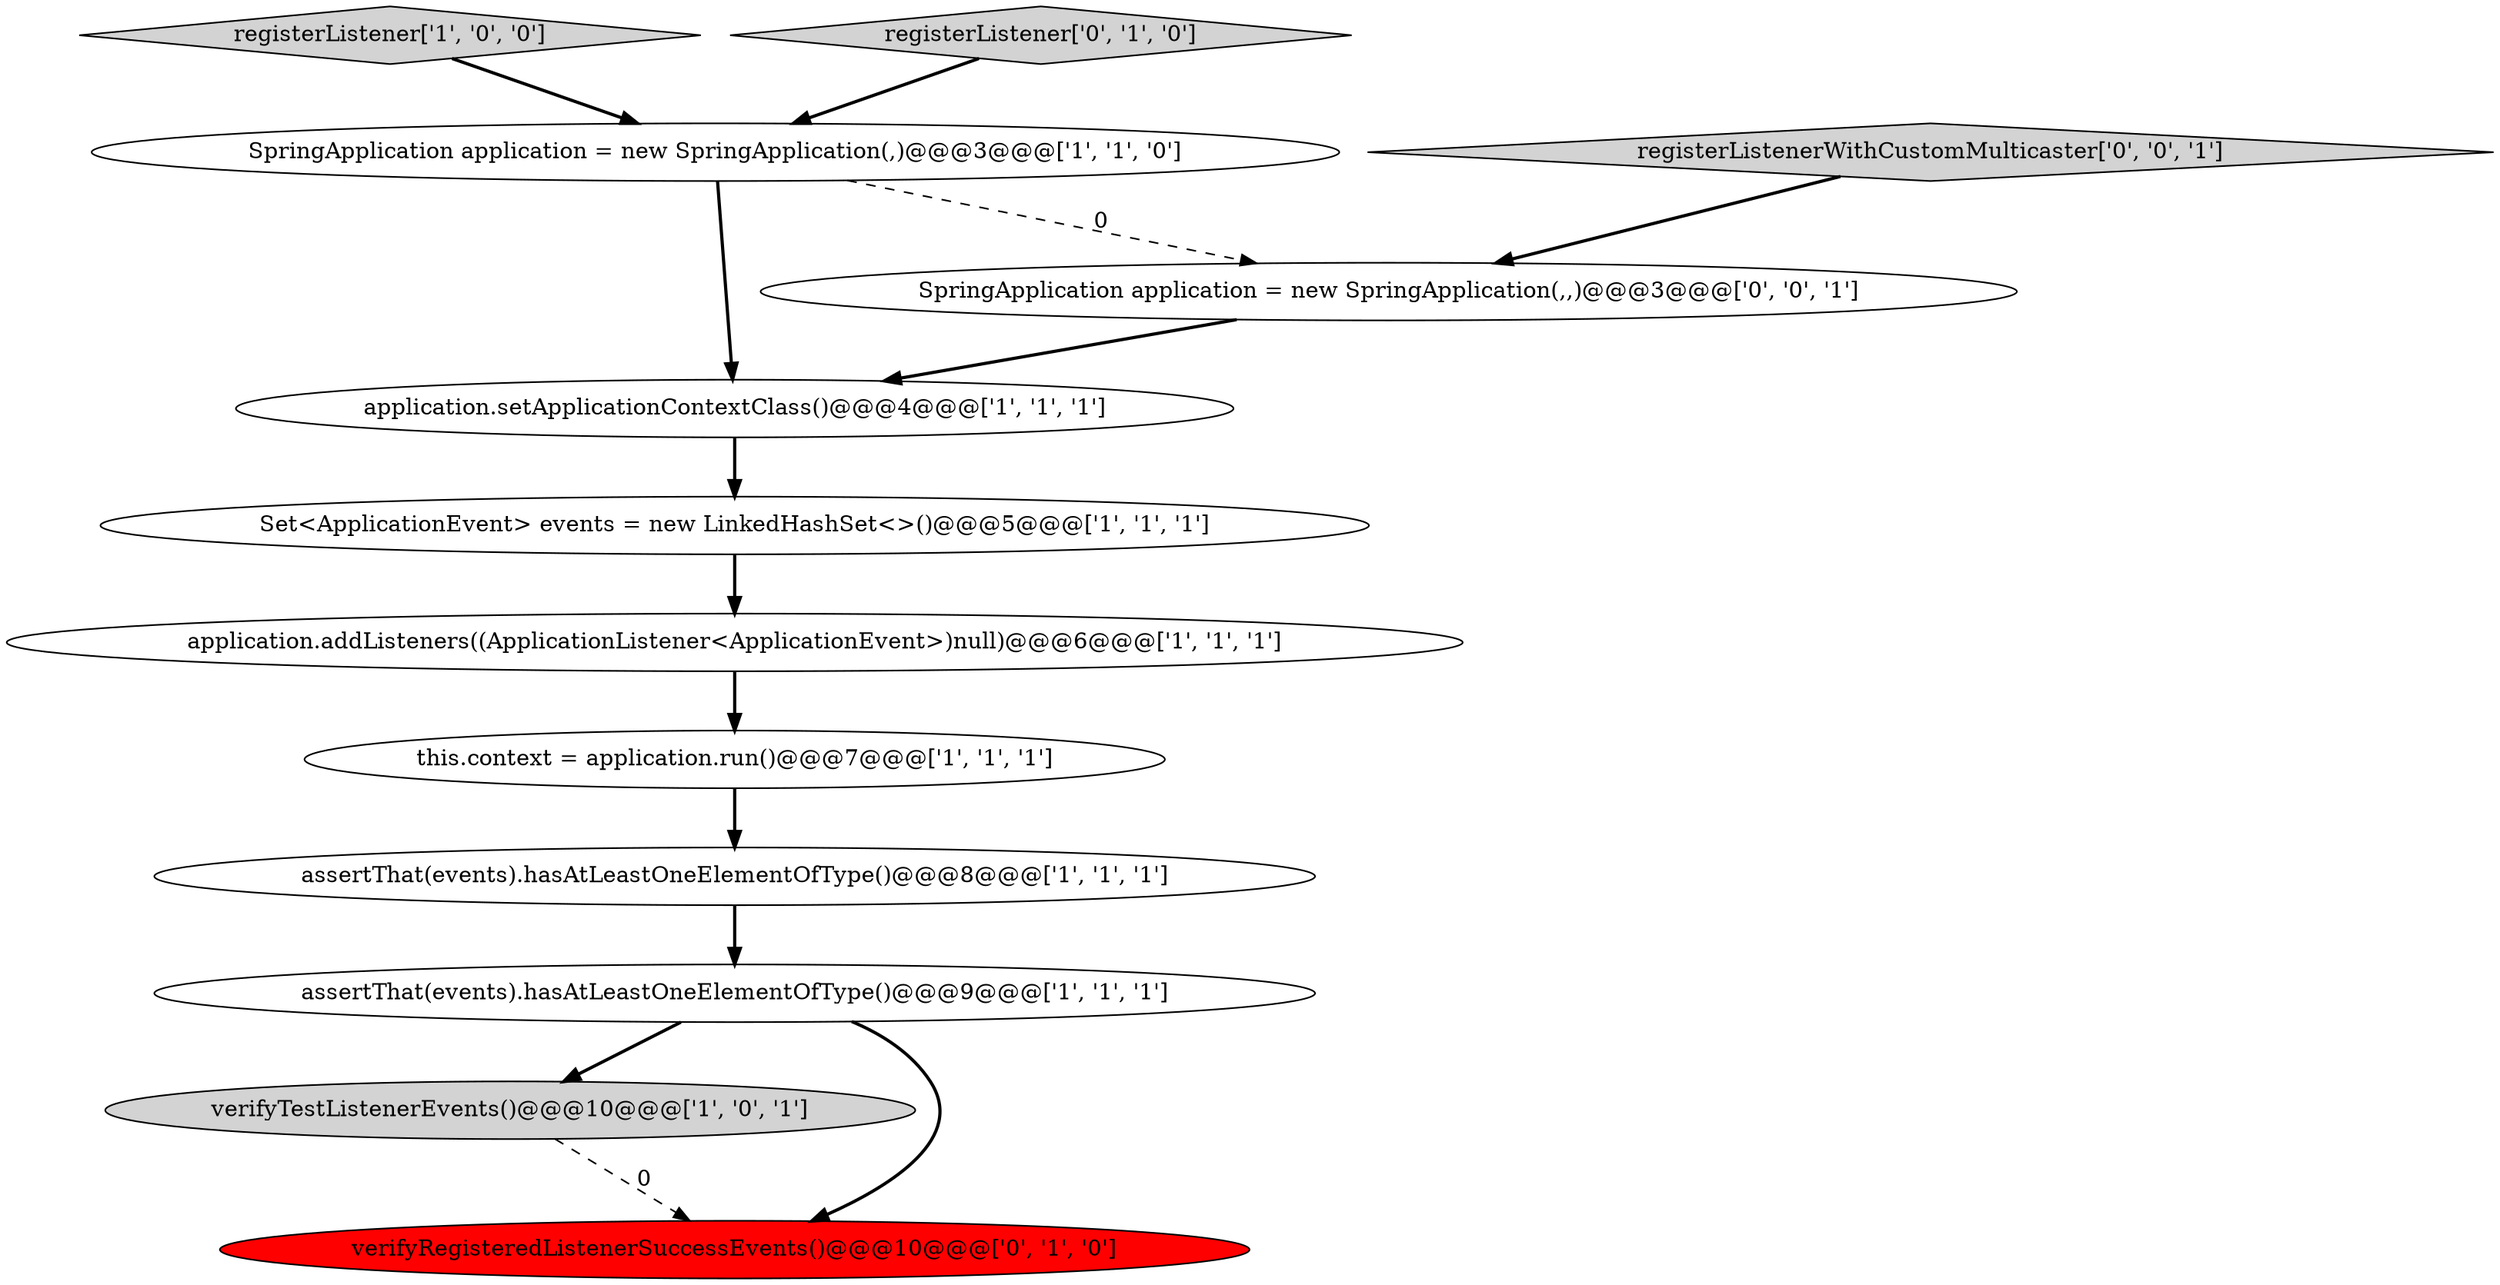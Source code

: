 digraph {
11 [style = filled, label = "SpringApplication application = new SpringApplication(,,)@@@3@@@['0', '0', '1']", fillcolor = white, shape = ellipse image = "AAA0AAABBB3BBB"];
0 [style = filled, label = "Set<ApplicationEvent> events = new LinkedHashSet<>()@@@5@@@['1', '1', '1']", fillcolor = white, shape = ellipse image = "AAA0AAABBB1BBB"];
6 [style = filled, label = "registerListener['1', '0', '0']", fillcolor = lightgray, shape = diamond image = "AAA0AAABBB1BBB"];
3 [style = filled, label = "application.addListeners((ApplicationListener<ApplicationEvent>)null)@@@6@@@['1', '1', '1']", fillcolor = white, shape = ellipse image = "AAA0AAABBB1BBB"];
7 [style = filled, label = "assertThat(events).hasAtLeastOneElementOfType()@@@9@@@['1', '1', '1']", fillcolor = white, shape = ellipse image = "AAA0AAABBB1BBB"];
5 [style = filled, label = "SpringApplication application = new SpringApplication(,)@@@3@@@['1', '1', '0']", fillcolor = white, shape = ellipse image = "AAA0AAABBB1BBB"];
4 [style = filled, label = "verifyTestListenerEvents()@@@10@@@['1', '0', '1']", fillcolor = lightgray, shape = ellipse image = "AAA0AAABBB1BBB"];
12 [style = filled, label = "registerListenerWithCustomMulticaster['0', '0', '1']", fillcolor = lightgray, shape = diamond image = "AAA0AAABBB3BBB"];
2 [style = filled, label = "assertThat(events).hasAtLeastOneElementOfType()@@@8@@@['1', '1', '1']", fillcolor = white, shape = ellipse image = "AAA0AAABBB1BBB"];
8 [style = filled, label = "this.context = application.run()@@@7@@@['1', '1', '1']", fillcolor = white, shape = ellipse image = "AAA0AAABBB1BBB"];
9 [style = filled, label = "registerListener['0', '1', '0']", fillcolor = lightgray, shape = diamond image = "AAA0AAABBB2BBB"];
10 [style = filled, label = "verifyRegisteredListenerSuccessEvents()@@@10@@@['0', '1', '0']", fillcolor = red, shape = ellipse image = "AAA1AAABBB2BBB"];
1 [style = filled, label = "application.setApplicationContextClass()@@@4@@@['1', '1', '1']", fillcolor = white, shape = ellipse image = "AAA0AAABBB1BBB"];
9->5 [style = bold, label=""];
0->3 [style = bold, label=""];
5->1 [style = bold, label=""];
6->5 [style = bold, label=""];
1->0 [style = bold, label=""];
2->7 [style = bold, label=""];
7->4 [style = bold, label=""];
4->10 [style = dashed, label="0"];
8->2 [style = bold, label=""];
5->11 [style = dashed, label="0"];
7->10 [style = bold, label=""];
11->1 [style = bold, label=""];
3->8 [style = bold, label=""];
12->11 [style = bold, label=""];
}
